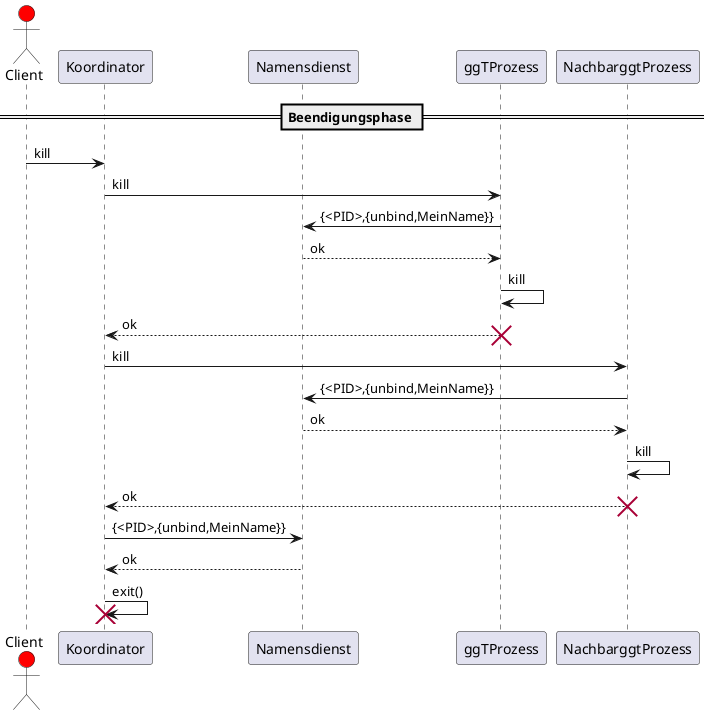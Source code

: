 @startuml Beendigungsphase

actor Client #red
participant Koordinator
participant Namensdienst
participant ggTProzess
participant NachbarggtProzess

== Beendigungsphase ==

'TODO: Mit Steffen besprechnen
Client -> Koordinator : kill
Koordinator -> ggTProzess : kill
ggTProzess -> Namensdienst : {<PID>,{unbind,MeinName}}
Namensdienst --> ggTProzess : ok
ggTProzess -> ggTProzess: kill
ggTProzess --> Koordinator : ok
destroy ggTProzess

Koordinator -> NachbarggtProzess : kill
NachbarggtProzess -> Namensdienst : {<PID>,{unbind,MeinName}}
Namensdienst --> NachbarggtProzess : ok
NachbarggtProzess -> NachbarggtProzess: kill
NachbarggtProzess --> Koordinator : ok
destroy NachbarggtProzess

Koordinator -> Namensdienst : {<PID>,{unbind,MeinName}}
Namensdienst --> Koordinator : ok
Koordinator -> Koordinator : exit()
destroy Koordinator

@enduml